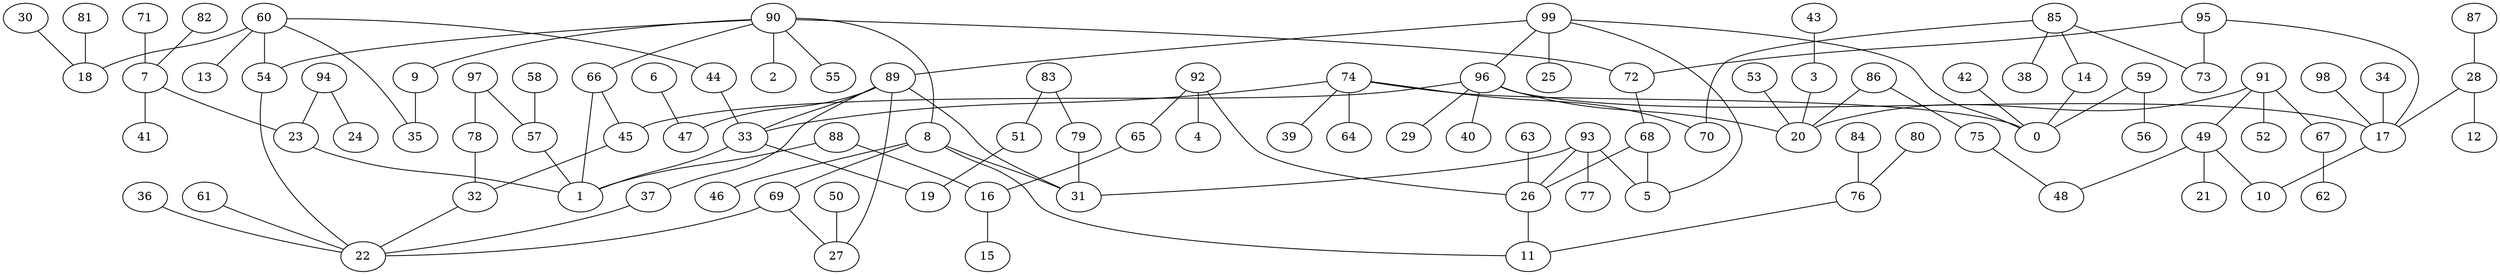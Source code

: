 digraph GG_graph {

subgraph G_graph {
edge [color = black]
"71" -> "7" [dir = none]
"82" -> "7" [dir = none]
"75" -> "48" [dir = none]
"42" -> "0" [dir = none]
"36" -> "22" [dir = none]
"97" -> "78" [dir = none]
"97" -> "57" [dir = none]
"16" -> "15" [dir = none]
"58" -> "57" [dir = none]
"30" -> "18" [dir = none]
"84" -> "76" [dir = none]
"80" -> "76" [dir = none]
"87" -> "28" [dir = none]
"66" -> "45" [dir = none]
"83" -> "51" [dir = none]
"9" -> "35" [dir = none]
"92" -> "4" [dir = none]
"92" -> "26" [dir = none]
"98" -> "17" [dir = none]
"89" -> "47" [dir = none]
"89" -> "37" [dir = none]
"89" -> "27" [dir = none]
"89" -> "31" [dir = none]
"89" -> "33" [dir = none]
"88" -> "16" [dir = none]
"88" -> "1" [dir = none]
"81" -> "18" [dir = none]
"95" -> "73" [dir = none]
"95" -> "17" [dir = none]
"91" -> "52" [dir = none]
"91" -> "49" [dir = none]
"91" -> "67" [dir = none]
"91" -> "20" [dir = none]
"37" -> "22" [dir = none]
"72" -> "68" [dir = none]
"53" -> "20" [dir = none]
"50" -> "27" [dir = none]
"59" -> "56" [dir = none]
"59" -> "0" [dir = none]
"67" -> "62" [dir = none]
"90" -> "55" [dir = none]
"90" -> "2" [dir = none]
"90" -> "72" [dir = none]
"90" -> "8" [dir = none]
"28" -> "12" [dir = none]
"28" -> "17" [dir = none]
"17" -> "10" [dir = none]
"60" -> "35" [dir = none]
"60" -> "18" [dir = none]
"60" -> "13" [dir = none]
"60" -> "44" [dir = none]
"6" -> "47" [dir = none]
"33" -> "19" [dir = none]
"33" -> "1" [dir = none]
"76" -> "11" [dir = none]
"94" -> "24" [dir = none]
"94" -> "23" [dir = none]
"99" -> "25" [dir = none]
"99" -> "96" [dir = none]
"99" -> "89" [dir = none]
"79" -> "31" [dir = none]
"45" -> "32" [dir = none]
"57" -> "1" [dir = none]
"93" -> "5" [dir = none]
"93" -> "77" [dir = none]
"93" -> "26" [dir = none]
"93" -> "31" [dir = none]
"74" -> "64" [dir = none]
"74" -> "39" [dir = none]
"74" -> "70" [dir = none]
"74" -> "0" [dir = none]
"74" -> "33" [dir = none]
"86" -> "20" [dir = none]
"85" -> "38" [dir = none]
"85" -> "14" [dir = none]
"85" -> "70" [dir = none]
"65" -> "16" [dir = none]
"7" -> "41" [dir = none]
"7" -> "23" [dir = none]
"49" -> "21" [dir = none]
"49" -> "48" [dir = none]
"61" -> "22" [dir = none]
"54" -> "22" [dir = none]
"44" -> "33" [dir = none]
"8" -> "46" [dir = none]
"8" -> "69" [dir = none]
"8" -> "11" [dir = none]
"8" -> "31" [dir = none]
"3" -> "20" [dir = none]
"23" -> "1" [dir = none]
"51" -> "19" [dir = none]
"43" -> "3" [dir = none]
"96" -> "45" [dir = none]
"96" -> "17" [dir = none]
"96" -> "29" [dir = none]
"96" -> "40" [dir = none]
"96" -> "20" [dir = none]
"34" -> "17" [dir = none]
"63" -> "26" [dir = none]
"83" -> "79" [dir = none]
"86" -> "75" [dir = none]
"49" -> "10" [dir = none]
"90" -> "9" [dir = none]
"60" -> "54" [dir = none]
"68" -> "26" [dir = none]
"99" -> "5" [dir = none]
"32" -> "22" [dir = none]
"92" -> "65" [dir = none]
"95" -> "72" [dir = none]
"69" -> "27" [dir = none]
"14" -> "0" [dir = none]
"90" -> "66" [dir = none]
"90" -> "54" [dir = none]
"78" -> "32" [dir = none]
"66" -> "1" [dir = none]
"85" -> "73" [dir = none]
"99" -> "0" [dir = none]
"68" -> "5" [dir = none]
"26" -> "11" [dir = none]
"69" -> "22" [dir = none]
}

}
